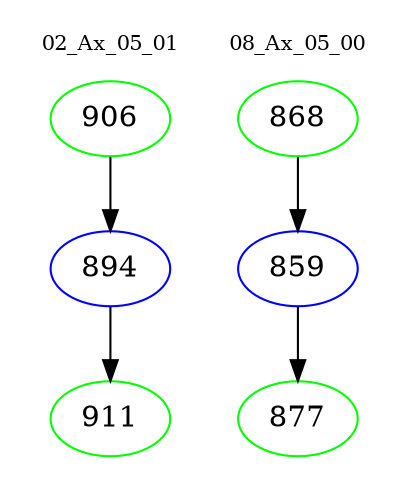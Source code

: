 digraph{
subgraph cluster_0 {
color = white
label = "02_Ax_05_01";
fontsize=10;
T0_906 [label="906", color="green"]
T0_906 -> T0_894 [color="black"]
T0_894 [label="894", color="blue"]
T0_894 -> T0_911 [color="black"]
T0_911 [label="911", color="green"]
}
subgraph cluster_1 {
color = white
label = "08_Ax_05_00";
fontsize=10;
T1_868 [label="868", color="green"]
T1_868 -> T1_859 [color="black"]
T1_859 [label="859", color="blue"]
T1_859 -> T1_877 [color="black"]
T1_877 [label="877", color="green"]
}
}
